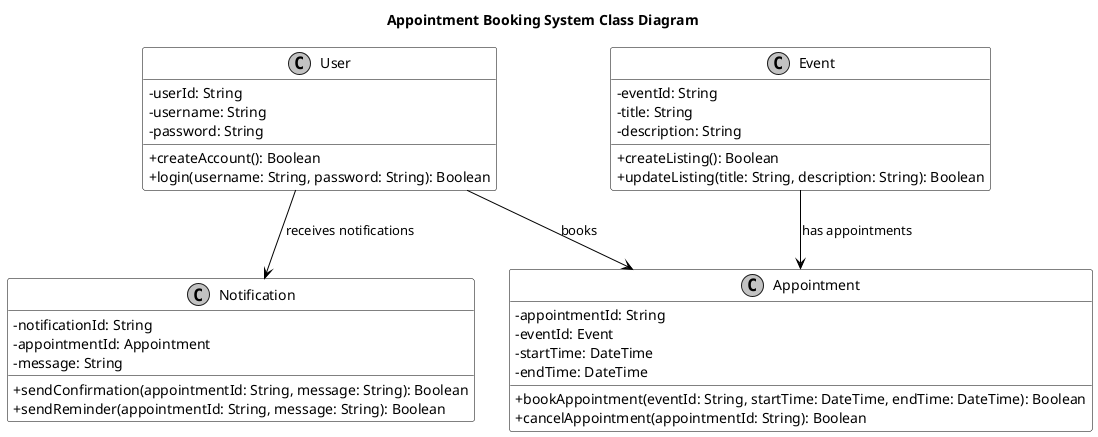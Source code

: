 @startuml
title Appointment Booking System Class Diagram
skinparam classAttributeIconSize 0
skinparam monochrome true
skinparam class {
    BackgroundColor White
    BorderColor Black
    ArrowColor Black
}
class User {
  - userId: String
  - username: String
  - password: String
  + createAccount(): Boolean
  + login(username: String, password: String): Boolean
}
class Event {
  - eventId: String
  - title: String
  - description: String
  + createListing(): Boolean
  + updateListing(title: String, description: String): Boolean
}
class Appointment {
  - appointmentId: String
  - eventId: Event
  - startTime: DateTime
  - endTime: DateTime
  + bookAppointment(eventId: String, startTime: DateTime, endTime: DateTime): Boolean
  + cancelAppointment(appointmentId: String): Boolean
}
class Notification {
  - notificationId: String
  - appointmentId: Appointment
  - message: String
  + sendConfirmation(appointmentId: String, message: String): Boolean
  + sendReminder(appointmentId: String, message: String): Boolean
}
User --> Appointment : books
Event --> Appointment : has appointments
User --> Notification : receives notifications
@enduml